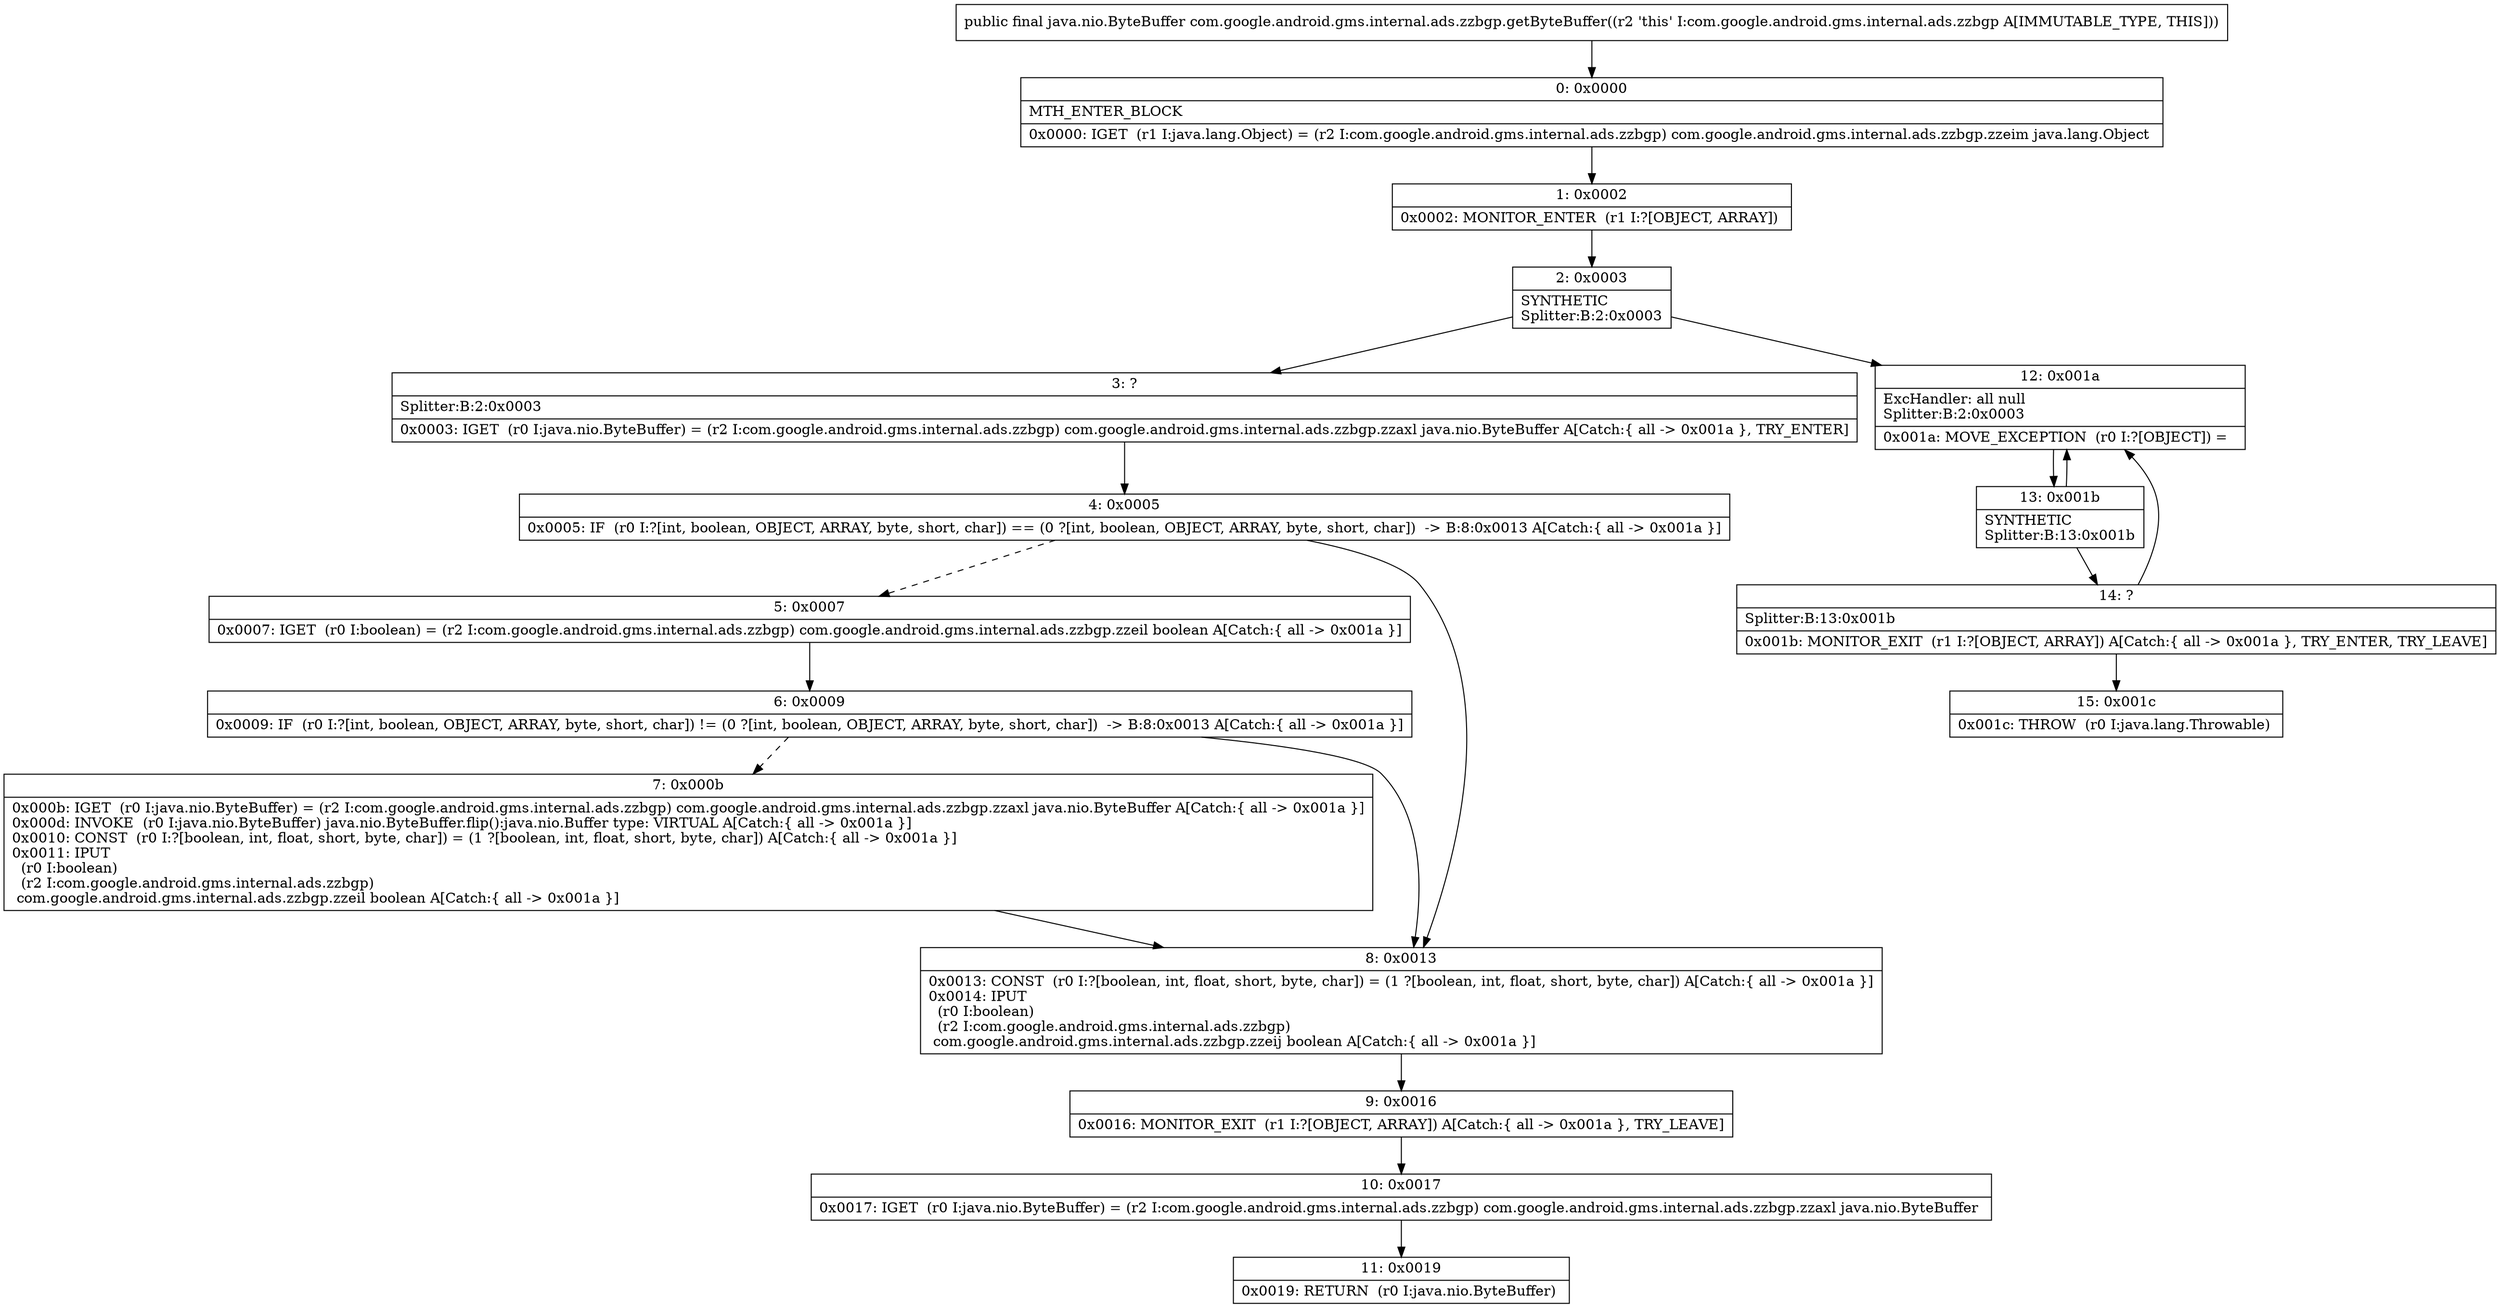 digraph "CFG forcom.google.android.gms.internal.ads.zzbgp.getByteBuffer()Ljava\/nio\/ByteBuffer;" {
Node_0 [shape=record,label="{0\:\ 0x0000|MTH_ENTER_BLOCK\l|0x0000: IGET  (r1 I:java.lang.Object) = (r2 I:com.google.android.gms.internal.ads.zzbgp) com.google.android.gms.internal.ads.zzbgp.zzeim java.lang.Object \l}"];
Node_1 [shape=record,label="{1\:\ 0x0002|0x0002: MONITOR_ENTER  (r1 I:?[OBJECT, ARRAY]) \l}"];
Node_2 [shape=record,label="{2\:\ 0x0003|SYNTHETIC\lSplitter:B:2:0x0003\l}"];
Node_3 [shape=record,label="{3\:\ ?|Splitter:B:2:0x0003\l|0x0003: IGET  (r0 I:java.nio.ByteBuffer) = (r2 I:com.google.android.gms.internal.ads.zzbgp) com.google.android.gms.internal.ads.zzbgp.zzaxl java.nio.ByteBuffer A[Catch:\{ all \-\> 0x001a \}, TRY_ENTER]\l}"];
Node_4 [shape=record,label="{4\:\ 0x0005|0x0005: IF  (r0 I:?[int, boolean, OBJECT, ARRAY, byte, short, char]) == (0 ?[int, boolean, OBJECT, ARRAY, byte, short, char])  \-\> B:8:0x0013 A[Catch:\{ all \-\> 0x001a \}]\l}"];
Node_5 [shape=record,label="{5\:\ 0x0007|0x0007: IGET  (r0 I:boolean) = (r2 I:com.google.android.gms.internal.ads.zzbgp) com.google.android.gms.internal.ads.zzbgp.zzeil boolean A[Catch:\{ all \-\> 0x001a \}]\l}"];
Node_6 [shape=record,label="{6\:\ 0x0009|0x0009: IF  (r0 I:?[int, boolean, OBJECT, ARRAY, byte, short, char]) != (0 ?[int, boolean, OBJECT, ARRAY, byte, short, char])  \-\> B:8:0x0013 A[Catch:\{ all \-\> 0x001a \}]\l}"];
Node_7 [shape=record,label="{7\:\ 0x000b|0x000b: IGET  (r0 I:java.nio.ByteBuffer) = (r2 I:com.google.android.gms.internal.ads.zzbgp) com.google.android.gms.internal.ads.zzbgp.zzaxl java.nio.ByteBuffer A[Catch:\{ all \-\> 0x001a \}]\l0x000d: INVOKE  (r0 I:java.nio.ByteBuffer) java.nio.ByteBuffer.flip():java.nio.Buffer type: VIRTUAL A[Catch:\{ all \-\> 0x001a \}]\l0x0010: CONST  (r0 I:?[boolean, int, float, short, byte, char]) = (1 ?[boolean, int, float, short, byte, char]) A[Catch:\{ all \-\> 0x001a \}]\l0x0011: IPUT  \l  (r0 I:boolean)\l  (r2 I:com.google.android.gms.internal.ads.zzbgp)\l com.google.android.gms.internal.ads.zzbgp.zzeil boolean A[Catch:\{ all \-\> 0x001a \}]\l}"];
Node_8 [shape=record,label="{8\:\ 0x0013|0x0013: CONST  (r0 I:?[boolean, int, float, short, byte, char]) = (1 ?[boolean, int, float, short, byte, char]) A[Catch:\{ all \-\> 0x001a \}]\l0x0014: IPUT  \l  (r0 I:boolean)\l  (r2 I:com.google.android.gms.internal.ads.zzbgp)\l com.google.android.gms.internal.ads.zzbgp.zzeij boolean A[Catch:\{ all \-\> 0x001a \}]\l}"];
Node_9 [shape=record,label="{9\:\ 0x0016|0x0016: MONITOR_EXIT  (r1 I:?[OBJECT, ARRAY]) A[Catch:\{ all \-\> 0x001a \}, TRY_LEAVE]\l}"];
Node_10 [shape=record,label="{10\:\ 0x0017|0x0017: IGET  (r0 I:java.nio.ByteBuffer) = (r2 I:com.google.android.gms.internal.ads.zzbgp) com.google.android.gms.internal.ads.zzbgp.zzaxl java.nio.ByteBuffer \l}"];
Node_11 [shape=record,label="{11\:\ 0x0019|0x0019: RETURN  (r0 I:java.nio.ByteBuffer) \l}"];
Node_12 [shape=record,label="{12\:\ 0x001a|ExcHandler: all null\lSplitter:B:2:0x0003\l|0x001a: MOVE_EXCEPTION  (r0 I:?[OBJECT]) =  \l}"];
Node_13 [shape=record,label="{13\:\ 0x001b|SYNTHETIC\lSplitter:B:13:0x001b\l}"];
Node_14 [shape=record,label="{14\:\ ?|Splitter:B:13:0x001b\l|0x001b: MONITOR_EXIT  (r1 I:?[OBJECT, ARRAY]) A[Catch:\{ all \-\> 0x001a \}, TRY_ENTER, TRY_LEAVE]\l}"];
Node_15 [shape=record,label="{15\:\ 0x001c|0x001c: THROW  (r0 I:java.lang.Throwable) \l}"];
MethodNode[shape=record,label="{public final java.nio.ByteBuffer com.google.android.gms.internal.ads.zzbgp.getByteBuffer((r2 'this' I:com.google.android.gms.internal.ads.zzbgp A[IMMUTABLE_TYPE, THIS])) }"];
MethodNode -> Node_0;
Node_0 -> Node_1;
Node_1 -> Node_2;
Node_2 -> Node_3;
Node_2 -> Node_12;
Node_3 -> Node_4;
Node_4 -> Node_5[style=dashed];
Node_4 -> Node_8;
Node_5 -> Node_6;
Node_6 -> Node_7[style=dashed];
Node_6 -> Node_8;
Node_7 -> Node_8;
Node_8 -> Node_9;
Node_9 -> Node_10;
Node_10 -> Node_11;
Node_12 -> Node_13;
Node_13 -> Node_14;
Node_13 -> Node_12;
Node_14 -> Node_15;
Node_14 -> Node_12;
}

